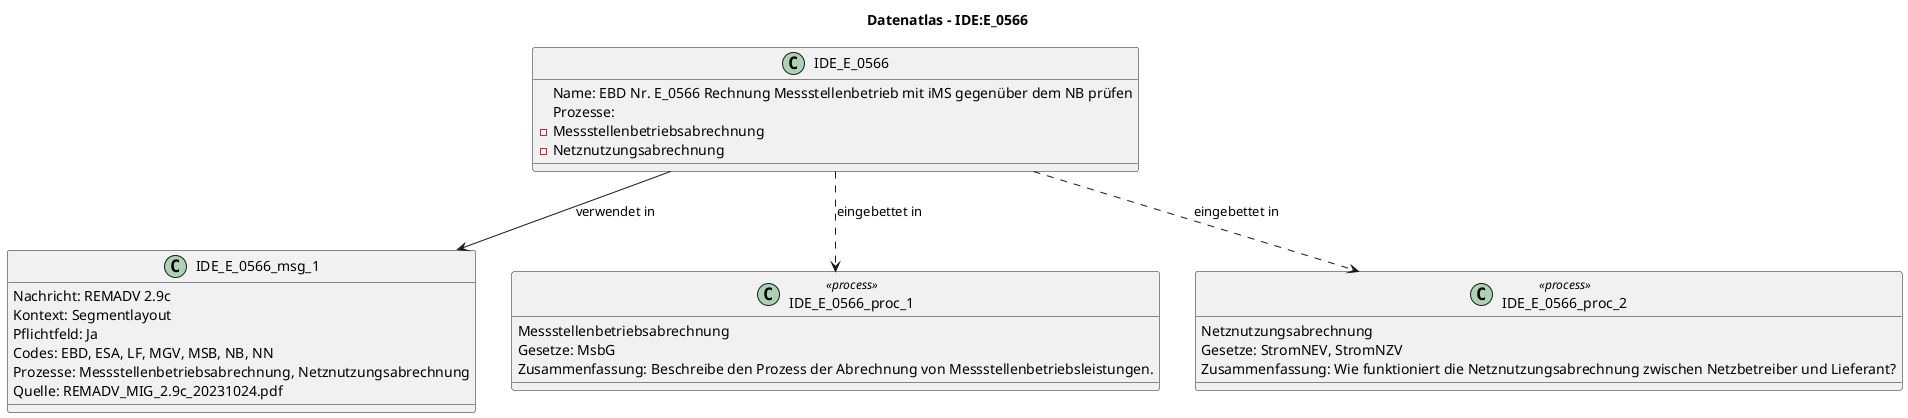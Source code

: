 @startuml
title Datenatlas – IDE:E_0566
class IDE_E_0566 {
  Name: EBD Nr. E_0566 Rechnung Messstellenbetrieb mit iMS gegenüber dem NB prüfen
  Prozesse:
    - Messstellenbetriebsabrechnung
    - Netznutzungsabrechnung
}
class IDE_E_0566_msg_1 {
  Nachricht: REMADV 2.9c
  Kontext: Segmentlayout
  Pflichtfeld: Ja
  Codes: EBD, ESA, LF, MGV, MSB, NB, NN
  Prozesse: Messstellenbetriebsabrechnung, Netznutzungsabrechnung
  Quelle: REMADV_MIG_2.9c_20231024.pdf
}
IDE_E_0566 --> IDE_E_0566_msg_1 : verwendet in
class IDE_E_0566_proc_1 <<process>> {
  Messstellenbetriebsabrechnung
  Gesetze: MsbG
  Zusammenfassung: Beschreibe den Prozess der Abrechnung von Messstellenbetriebsleistungen.
}
IDE_E_0566 ..> IDE_E_0566_proc_1 : eingebettet in
class IDE_E_0566_proc_2 <<process>> {
  Netznutzungsabrechnung
  Gesetze: StromNEV, StromNZV
  Zusammenfassung: Wie funktioniert die Netznutzungsabrechnung zwischen Netzbetreiber und Lieferant?
}
IDE_E_0566 ..> IDE_E_0566_proc_2 : eingebettet in
@enduml